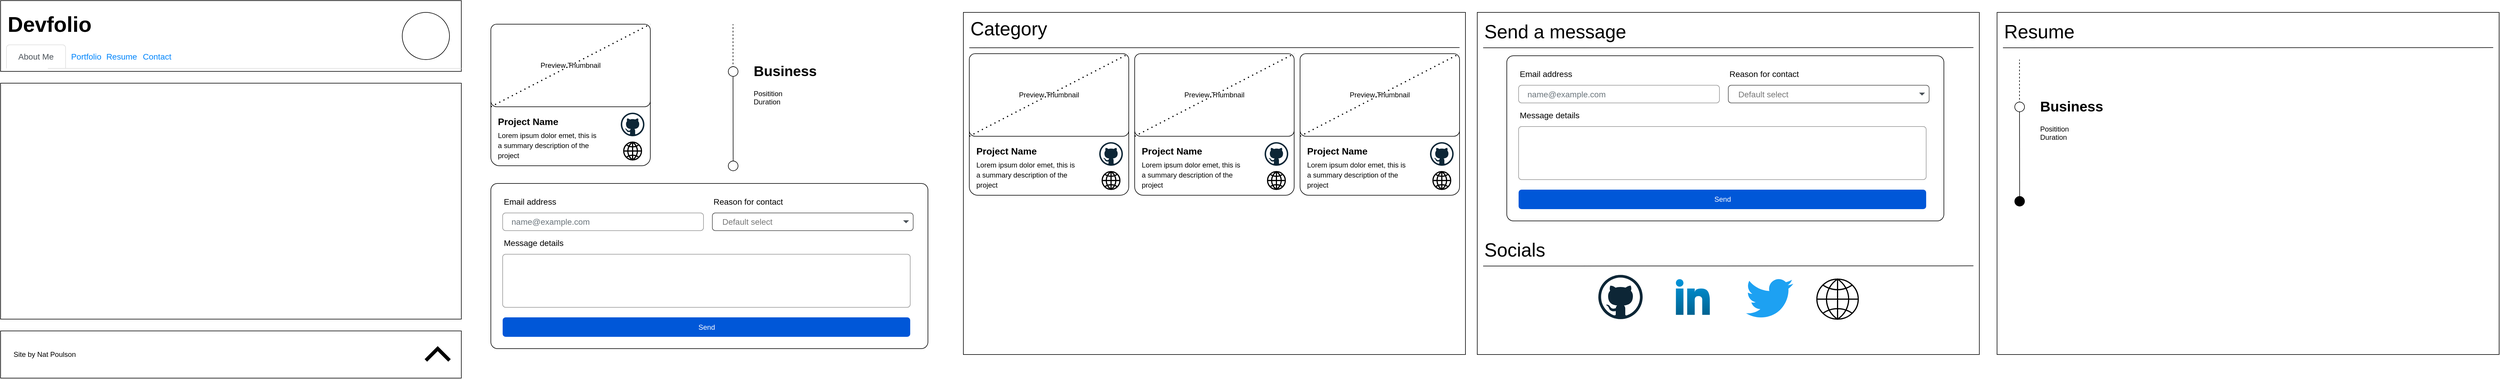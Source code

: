 <mxfile version="20.7.4" type="device"><diagram id="6IRTDLqCb-U90TOTXCqX" name="Page-1"><mxGraphModel dx="4723" dy="2880" grid="1" gridSize="10" guides="1" tooltips="1" connect="1" arrows="1" fold="1" page="1" pageScale="1" pageWidth="1169" pageHeight="827" math="0" shadow="0"><root><mxCell id="0"/><mxCell id="1" parent="0"/><mxCell id="UZ-nlWBKe7y4g7Tl81kw-1" value="" style="rounded=0;whiteSpace=wrap;html=1;" parent="1" vertex="1"><mxGeometry x="40" y="40" width="780" height="120" as="geometry"/></mxCell><mxCell id="UZ-nlWBKe7y4g7Tl81kw-2" value="About Me" style="html=1;shadow=0;dashed=0;shape=mxgraph.bootstrap.tabTop;strokeColor=#DFDFDF;fillColor=#ffffff;rSize=5;perimeter=none;whiteSpace=wrap;resizeWidth=1;align=center;spacing=20;fontSize=14;fontColor=#4B5259;" parent="1" vertex="1"><mxGeometry x="50" y="115" width="100" height="40" as="geometry"/></mxCell><mxCell id="UZ-nlWBKe7y4g7Tl81kw-3" value="Portfolio" style="strokeColor=none;fillColor=none;rSize=5;perimeter=none;whiteSpace=wrap;resizeWidth=1;align=center;spacing=20;fontSize=14;fontColor=#0085FC;" parent="1" vertex="1"><mxGeometry x="160" y="115" width="50" height="40" as="geometry"/></mxCell><mxCell id="UZ-nlWBKe7y4g7Tl81kw-4" value="Resume" style="strokeColor=none;fillColor=none;rSize=5;perimeter=none;whiteSpace=wrap;resizeWidth=1;align=center;spacing=20;fontSize=14;fontColor=#0085FC;" parent="1" vertex="1"><mxGeometry x="220" y="115" width="50" height="40" as="geometry"/></mxCell><mxCell id="UZ-nlWBKe7y4g7Tl81kw-6" value="" style="shape=line;strokeColor=#dddddd;" parent="1" vertex="1"><mxGeometry x="120" y="150" width="700" height="10" as="geometry"/></mxCell><mxCell id="UZ-nlWBKe7y4g7Tl81kw-7" value="Contact" style="strokeColor=none;fillColor=none;rSize=5;perimeter=none;whiteSpace=wrap;resizeWidth=1;align=center;spacing=20;fontSize=14;fontColor=#0085FC;" parent="1" vertex="1"><mxGeometry x="280" y="115" width="50" height="40" as="geometry"/></mxCell><mxCell id="UZ-nlWBKe7y4g7Tl81kw-8" value="Devfolio" style="text;html=1;strokeColor=none;fillColor=none;align=left;verticalAlign=middle;whiteSpace=wrap;rounded=0;fontSize=36;fontStyle=1" parent="1" vertex="1"><mxGeometry x="50" y="50" width="290" height="60" as="geometry"/></mxCell><mxCell id="UZ-nlWBKe7y4g7Tl81kw-10" value="" style="rounded=0;whiteSpace=wrap;html=1;fontSize=36;" parent="1" vertex="1"><mxGeometry x="40" y="180" width="780" height="400" as="geometry"/></mxCell><mxCell id="UZ-nlWBKe7y4g7Tl81kw-11" value="" style="rounded=0;whiteSpace=wrap;html=1;fontSize=36;" parent="1" vertex="1"><mxGeometry x="40" y="600" width="780" height="80" as="geometry"/></mxCell><mxCell id="UZ-nlWBKe7y4g7Tl81kw-13" value="Site by Nat Poulson" style="text;html=1;strokeColor=none;fillColor=none;align=left;verticalAlign=middle;whiteSpace=wrap;rounded=0;fontSize=12;" parent="1" vertex="1"><mxGeometry x="60" y="625" width="200" height="30" as="geometry"/></mxCell><mxCell id="UZ-nlWBKe7y4g7Tl81kw-14" value="" style="ellipse;whiteSpace=wrap;html=1;aspect=fixed;fontSize=12;" parent="1" vertex="1"><mxGeometry x="720" y="60" width="80" height="80" as="geometry"/></mxCell><mxCell id="UZ-nlWBKe7y4g7Tl81kw-45" value="" style="group" parent="1" vertex="1" connectable="0"><mxGeometry x="870" y="350" width="740" height="280" as="geometry"/></mxCell><mxCell id="UZ-nlWBKe7y4g7Tl81kw-38" value="" style="rounded=1;whiteSpace=wrap;html=1;strokeColor=#000000;fontSize=12;arcSize=4;" parent="UZ-nlWBKe7y4g7Tl81kw-45" vertex="1"><mxGeometry width="740" height="280" as="geometry"/></mxCell><mxCell id="UZ-nlWBKe7y4g7Tl81kw-22" value="Email address" style="fillColor=none;strokeColor=none;align=left;fontSize=14;" parent="UZ-nlWBKe7y4g7Tl81kw-45" vertex="1"><mxGeometry x="20" y="10" width="260" height="40" as="geometry"/></mxCell><mxCell id="UZ-nlWBKe7y4g7Tl81kw-23" value="name@example.com" style="html=1;shadow=0;dashed=0;shape=mxgraph.bootstrap.rrect;rSize=5;fillColor=none;strokeColor=#999999;align=left;spacing=15;fontSize=14;fontColor=#6C767D;" parent="UZ-nlWBKe7y4g7Tl81kw-45" vertex="1"><mxGeometry width="340" height="30" relative="1" as="geometry"><mxPoint x="20" y="50" as="offset"/></mxGeometry></mxCell><mxCell id="UZ-nlWBKe7y4g7Tl81kw-36" value="Message details" style="fillColor=none;strokeColor=none;align=left;fontSize=14;" parent="UZ-nlWBKe7y4g7Tl81kw-45" vertex="1"><mxGeometry width="260" height="40" relative="1" as="geometry"><mxPoint x="20" y="80" as="offset"/></mxGeometry></mxCell><mxCell id="UZ-nlWBKe7y4g7Tl81kw-37" value="" style="html=1;shadow=0;dashed=0;shape=mxgraph.bootstrap.rrect;rSize=5;fillColor=none;strokeColor=#999999;align=left;spacing=15;fontSize=14;fontColor=#6C767D;" parent="UZ-nlWBKe7y4g7Tl81kw-45" vertex="1"><mxGeometry width="690" height="90" relative="1" as="geometry"><mxPoint x="20" y="120" as="offset"/></mxGeometry></mxCell><mxCell id="UZ-nlWBKe7y4g7Tl81kw-41" value="Default select" style="html=1;shadow=0;dashed=0;shape=mxgraph.bootstrap.rrect;rSize=5;strokeColor=#505050;strokeWidth=1;fillColor=#ffffff;fontColor=#777777;whiteSpace=wrap;align=left;verticalAlign=middle;fontStyle=0;fontSize=14;spacingRight=0;spacing=17;" parent="UZ-nlWBKe7y4g7Tl81kw-45" vertex="1"><mxGeometry x="375" y="50" width="340" height="30" as="geometry"/></mxCell><mxCell id="UZ-nlWBKe7y4g7Tl81kw-42" value="" style="shape=triangle;direction=south;fillColor=#495057;strokeColor=none;perimeter=none;fontSize=12;" parent="UZ-nlWBKe7y4g7Tl81kw-41" vertex="1"><mxGeometry x="1" y="0.5" width="10" height="5" relative="1" as="geometry"><mxPoint x="-17" y="-2.5" as="offset"/></mxGeometry></mxCell><mxCell id="UZ-nlWBKe7y4g7Tl81kw-43" value="Reason for contact" style="fillColor=none;strokeColor=none;align=left;fontSize=14;" parent="UZ-nlWBKe7y4g7Tl81kw-45" vertex="1"><mxGeometry x="375" y="10" width="260" height="40" as="geometry"/></mxCell><mxCell id="UZ-nlWBKe7y4g7Tl81kw-44" value="Send" style="rounded=1;fillColor=#0057D8;strokeColor=none;html=1;fontColor=#ffffff;align=center;verticalAlign=middle;fontStyle=0;fontSize=12;sketch=0;" parent="UZ-nlWBKe7y4g7Tl81kw-45" vertex="1"><mxGeometry x="20" y="227" width="690" height="33" as="geometry"/></mxCell><mxCell id="UZ-nlWBKe7y4g7Tl81kw-46" value="" style="html=1;verticalLabelPosition=bottom;labelBackgroundColor=#ffffff;verticalAlign=top;shadow=0;dashed=0;strokeWidth=6;shape=mxgraph.ios7.misc.up;strokeColor=#000000;fontSize=12;" parent="1" vertex="1"><mxGeometry x="760" y="630" width="40" height="20" as="geometry"/></mxCell><mxCell id="UZ-nlWBKe7y4g7Tl81kw-47" value="" style="rounded=0;whiteSpace=wrap;html=1;fontSize=36;" parent="1" vertex="1"><mxGeometry x="1670" y="60" width="850" height="580" as="geometry"/></mxCell><mxCell id="UZ-nlWBKe7y4g7Tl81kw-51" value="" style="group" parent="1" vertex="1" connectable="0"><mxGeometry x="1680" y="60" width="170" height="60" as="geometry"/></mxCell><mxCell id="UZ-nlWBKe7y4g7Tl81kw-48" value="Category" style="text;html=1;strokeColor=none;fillColor=none;align=left;verticalAlign=middle;whiteSpace=wrap;rounded=0;strokeWidth=6;fontSize=32;fontStyle=0" parent="UZ-nlWBKe7y4g7Tl81kw-51" vertex="1"><mxGeometry width="170" height="55.892" as="geometry"/></mxCell><mxCell id="UZ-nlWBKe7y4g7Tl81kw-49" value="" style="endArrow=none;html=1;rounded=0;fontSize=12;" parent="UZ-nlWBKe7y4g7Tl81kw-51" edge="1"><mxGeometry width="50" height="50" relative="1" as="geometry"><mxPoint y="60" as="sourcePoint"/><mxPoint x="830" y="59.618" as="targetPoint"/></mxGeometry></mxCell><mxCell id="UZ-nlWBKe7y4g7Tl81kw-52" value="" style="group" parent="1" vertex="1" connectable="0"><mxGeometry x="870" y="80" width="270" height="240" as="geometry"/></mxCell><mxCell id="UZ-nlWBKe7y4g7Tl81kw-15" value="" style="rounded=1;whiteSpace=wrap;html=1;fontSize=12;arcSize=6;" parent="UZ-nlWBKe7y4g7Tl81kw-52" vertex="1"><mxGeometry width="270" height="240" as="geometry"/></mxCell><mxCell id="UZ-nlWBKe7y4g7Tl81kw-16" value="Preview Thumbnail" style="rounded=1;whiteSpace=wrap;html=1;fontSize=12;arcSize=7;" parent="UZ-nlWBKe7y4g7Tl81kw-52" vertex="1"><mxGeometry width="270" height="140" as="geometry"/></mxCell><mxCell id="UZ-nlWBKe7y4g7Tl81kw-17" value="Project Name" style="text;html=1;strokeColor=none;fillColor=none;align=left;verticalAlign=middle;whiteSpace=wrap;rounded=0;fontSize=16;fontStyle=1" parent="UZ-nlWBKe7y4g7Tl81kw-52" vertex="1"><mxGeometry x="10" y="150" width="140" height="30" as="geometry"/></mxCell><mxCell id="UZ-nlWBKe7y4g7Tl81kw-18" value="&lt;p style=&quot;line-height: 100%;&quot;&gt;&lt;font style=&quot;font-size: 12px;&quot;&gt;Lorem ipsum dolor emet, this is a summary description of the project&lt;/font&gt;&lt;/p&gt;" style="text;html=1;strokeColor=none;fillColor=none;align=left;verticalAlign=middle;whiteSpace=wrap;rounded=0;fontSize=16;" parent="UZ-nlWBKe7y4g7Tl81kw-52" vertex="1"><mxGeometry x="10" y="180" width="170" height="50" as="geometry"/></mxCell><mxCell id="UZ-nlWBKe7y4g7Tl81kw-19" value="" style="dashed=0;outlineConnect=0;html=1;align=center;labelPosition=center;verticalLabelPosition=bottom;verticalAlign=top;shape=mxgraph.weblogos.github;fontSize=12;" parent="UZ-nlWBKe7y4g7Tl81kw-52" vertex="1"><mxGeometry x="220" y="150" width="40" height="40" as="geometry"/></mxCell><mxCell id="UZ-nlWBKe7y4g7Tl81kw-20" value="" style="html=1;verticalLabelPosition=bottom;align=center;labelBackgroundColor=#ffffff;verticalAlign=top;strokeWidth=2;strokeColor=#000000;shadow=0;dashed=0;shape=mxgraph.ios7.icons.globe;fontSize=12;" parent="UZ-nlWBKe7y4g7Tl81kw-52" vertex="1"><mxGeometry x="225" y="200" width="30" height="30" as="geometry"/></mxCell><mxCell id="UZ-nlWBKe7y4g7Tl81kw-21" value="" style="endArrow=none;dashed=1;html=1;dashPattern=1 3;strokeWidth=2;rounded=0;fontSize=12;entryX=1;entryY=0;entryDx=0;entryDy=0;exitX=0;exitY=1;exitDx=0;exitDy=0;" parent="UZ-nlWBKe7y4g7Tl81kw-52" source="UZ-nlWBKe7y4g7Tl81kw-16" target="UZ-nlWBKe7y4g7Tl81kw-16" edge="1"><mxGeometry width="50" height="50" relative="1" as="geometry"><mxPoint x="10" y="130" as="sourcePoint"/><mxPoint x="60" y="80" as="targetPoint"/></mxGeometry></mxCell><mxCell id="UZ-nlWBKe7y4g7Tl81kw-53" value="" style="group" parent="1" vertex="1" connectable="0"><mxGeometry x="1680" y="130" width="270" height="240" as="geometry"/></mxCell><mxCell id="UZ-nlWBKe7y4g7Tl81kw-54" value="" style="rounded=1;whiteSpace=wrap;html=1;fontSize=12;arcSize=6;" parent="UZ-nlWBKe7y4g7Tl81kw-53" vertex="1"><mxGeometry width="270" height="240" as="geometry"/></mxCell><mxCell id="UZ-nlWBKe7y4g7Tl81kw-55" value="Preview Thumbnail" style="rounded=1;whiteSpace=wrap;html=1;fontSize=12;arcSize=7;" parent="UZ-nlWBKe7y4g7Tl81kw-53" vertex="1"><mxGeometry width="270" height="140" as="geometry"/></mxCell><mxCell id="UZ-nlWBKe7y4g7Tl81kw-56" value="Project Name" style="text;html=1;strokeColor=none;fillColor=none;align=left;verticalAlign=middle;whiteSpace=wrap;rounded=0;fontSize=16;fontStyle=1" parent="UZ-nlWBKe7y4g7Tl81kw-53" vertex="1"><mxGeometry x="10" y="150" width="140" height="30" as="geometry"/></mxCell><mxCell id="UZ-nlWBKe7y4g7Tl81kw-57" value="&lt;p style=&quot;line-height: 100%;&quot;&gt;&lt;font style=&quot;font-size: 12px;&quot;&gt;Lorem ipsum dolor emet, this is a summary description of the project&lt;/font&gt;&lt;/p&gt;" style="text;html=1;strokeColor=none;fillColor=none;align=left;verticalAlign=middle;whiteSpace=wrap;rounded=0;fontSize=16;" parent="UZ-nlWBKe7y4g7Tl81kw-53" vertex="1"><mxGeometry x="10" y="180" width="170" height="50" as="geometry"/></mxCell><mxCell id="UZ-nlWBKe7y4g7Tl81kw-58" value="" style="dashed=0;outlineConnect=0;html=1;align=center;labelPosition=center;verticalLabelPosition=bottom;verticalAlign=top;shape=mxgraph.weblogos.github;fontSize=12;" parent="UZ-nlWBKe7y4g7Tl81kw-53" vertex="1"><mxGeometry x="220" y="150" width="40" height="40" as="geometry"/></mxCell><mxCell id="UZ-nlWBKe7y4g7Tl81kw-59" value="" style="html=1;verticalLabelPosition=bottom;align=center;labelBackgroundColor=#ffffff;verticalAlign=top;strokeWidth=2;strokeColor=#000000;shadow=0;dashed=0;shape=mxgraph.ios7.icons.globe;fontSize=12;" parent="UZ-nlWBKe7y4g7Tl81kw-53" vertex="1"><mxGeometry x="225" y="200" width="30" height="30" as="geometry"/></mxCell><mxCell id="UZ-nlWBKe7y4g7Tl81kw-60" value="" style="endArrow=none;dashed=1;html=1;dashPattern=1 3;strokeWidth=2;rounded=0;fontSize=12;entryX=1;entryY=0;entryDx=0;entryDy=0;exitX=0;exitY=1;exitDx=0;exitDy=0;" parent="UZ-nlWBKe7y4g7Tl81kw-53" source="UZ-nlWBKe7y4g7Tl81kw-55" target="UZ-nlWBKe7y4g7Tl81kw-55" edge="1"><mxGeometry width="50" height="50" relative="1" as="geometry"><mxPoint x="10" y="130" as="sourcePoint"/><mxPoint x="60" y="80" as="targetPoint"/></mxGeometry></mxCell><mxCell id="UZ-nlWBKe7y4g7Tl81kw-61" value="" style="group" parent="1" vertex="1" connectable="0"><mxGeometry x="1960" y="130" width="270" height="240" as="geometry"/></mxCell><mxCell id="UZ-nlWBKe7y4g7Tl81kw-62" value="" style="rounded=1;whiteSpace=wrap;html=1;fontSize=12;arcSize=6;" parent="UZ-nlWBKe7y4g7Tl81kw-61" vertex="1"><mxGeometry width="270" height="240" as="geometry"/></mxCell><mxCell id="UZ-nlWBKe7y4g7Tl81kw-63" value="Preview Thumbnail" style="rounded=1;whiteSpace=wrap;html=1;fontSize=12;arcSize=7;" parent="UZ-nlWBKe7y4g7Tl81kw-61" vertex="1"><mxGeometry width="270" height="140" as="geometry"/></mxCell><mxCell id="UZ-nlWBKe7y4g7Tl81kw-64" value="Project Name" style="text;html=1;strokeColor=none;fillColor=none;align=left;verticalAlign=middle;whiteSpace=wrap;rounded=0;fontSize=16;fontStyle=1" parent="UZ-nlWBKe7y4g7Tl81kw-61" vertex="1"><mxGeometry x="10" y="150" width="140" height="30" as="geometry"/></mxCell><mxCell id="UZ-nlWBKe7y4g7Tl81kw-65" value="&lt;p style=&quot;line-height: 100%;&quot;&gt;&lt;font style=&quot;font-size: 12px;&quot;&gt;Lorem ipsum dolor emet, this is a summary description of the project&lt;/font&gt;&lt;/p&gt;" style="text;html=1;strokeColor=none;fillColor=none;align=left;verticalAlign=middle;whiteSpace=wrap;rounded=0;fontSize=16;" parent="UZ-nlWBKe7y4g7Tl81kw-61" vertex="1"><mxGeometry x="10" y="180" width="170" height="50" as="geometry"/></mxCell><mxCell id="UZ-nlWBKe7y4g7Tl81kw-66" value="" style="dashed=0;outlineConnect=0;html=1;align=center;labelPosition=center;verticalLabelPosition=bottom;verticalAlign=top;shape=mxgraph.weblogos.github;fontSize=12;" parent="UZ-nlWBKe7y4g7Tl81kw-61" vertex="1"><mxGeometry x="220" y="150" width="40" height="40" as="geometry"/></mxCell><mxCell id="UZ-nlWBKe7y4g7Tl81kw-67" value="" style="html=1;verticalLabelPosition=bottom;align=center;labelBackgroundColor=#ffffff;verticalAlign=top;strokeWidth=2;strokeColor=#000000;shadow=0;dashed=0;shape=mxgraph.ios7.icons.globe;fontSize=12;" parent="UZ-nlWBKe7y4g7Tl81kw-61" vertex="1"><mxGeometry x="225" y="200" width="30" height="30" as="geometry"/></mxCell><mxCell id="UZ-nlWBKe7y4g7Tl81kw-68" value="" style="endArrow=none;dashed=1;html=1;dashPattern=1 3;strokeWidth=2;rounded=0;fontSize=12;entryX=1;entryY=0;entryDx=0;entryDy=0;exitX=0;exitY=1;exitDx=0;exitDy=0;" parent="UZ-nlWBKe7y4g7Tl81kw-61" source="UZ-nlWBKe7y4g7Tl81kw-63" target="UZ-nlWBKe7y4g7Tl81kw-63" edge="1"><mxGeometry width="50" height="50" relative="1" as="geometry"><mxPoint x="10" y="130" as="sourcePoint"/><mxPoint x="60" y="80" as="targetPoint"/></mxGeometry></mxCell><mxCell id="UZ-nlWBKe7y4g7Tl81kw-69" value="" style="group" parent="1" vertex="1" connectable="0"><mxGeometry x="2240" y="130" width="270" height="240" as="geometry"/></mxCell><mxCell id="UZ-nlWBKe7y4g7Tl81kw-70" value="" style="rounded=1;whiteSpace=wrap;html=1;fontSize=12;arcSize=6;" parent="UZ-nlWBKe7y4g7Tl81kw-69" vertex="1"><mxGeometry width="270" height="240" as="geometry"/></mxCell><mxCell id="UZ-nlWBKe7y4g7Tl81kw-71" value="Preview Thumbnail" style="rounded=1;whiteSpace=wrap;html=1;fontSize=12;arcSize=7;" parent="UZ-nlWBKe7y4g7Tl81kw-69" vertex="1"><mxGeometry width="270" height="140" as="geometry"/></mxCell><mxCell id="UZ-nlWBKe7y4g7Tl81kw-72" value="Project Name" style="text;html=1;strokeColor=none;fillColor=none;align=left;verticalAlign=middle;whiteSpace=wrap;rounded=0;fontSize=16;fontStyle=1" parent="UZ-nlWBKe7y4g7Tl81kw-69" vertex="1"><mxGeometry x="10" y="150" width="140" height="30" as="geometry"/></mxCell><mxCell id="UZ-nlWBKe7y4g7Tl81kw-73" value="&lt;p style=&quot;line-height: 100%;&quot;&gt;&lt;font style=&quot;font-size: 12px;&quot;&gt;Lorem ipsum dolor emet, this is a summary description of the project&lt;/font&gt;&lt;/p&gt;" style="text;html=1;strokeColor=none;fillColor=none;align=left;verticalAlign=middle;whiteSpace=wrap;rounded=0;fontSize=16;" parent="UZ-nlWBKe7y4g7Tl81kw-69" vertex="1"><mxGeometry x="10" y="180" width="170" height="50" as="geometry"/></mxCell><mxCell id="UZ-nlWBKe7y4g7Tl81kw-74" value="" style="dashed=0;outlineConnect=0;html=1;align=center;labelPosition=center;verticalLabelPosition=bottom;verticalAlign=top;shape=mxgraph.weblogos.github;fontSize=12;" parent="UZ-nlWBKe7y4g7Tl81kw-69" vertex="1"><mxGeometry x="220" y="150" width="40" height="40" as="geometry"/></mxCell><mxCell id="UZ-nlWBKe7y4g7Tl81kw-75" value="" style="html=1;verticalLabelPosition=bottom;align=center;labelBackgroundColor=#ffffff;verticalAlign=top;strokeWidth=2;strokeColor=#000000;shadow=0;dashed=0;shape=mxgraph.ios7.icons.globe;fontSize=12;" parent="UZ-nlWBKe7y4g7Tl81kw-69" vertex="1"><mxGeometry x="225" y="200" width="30" height="30" as="geometry"/></mxCell><mxCell id="UZ-nlWBKe7y4g7Tl81kw-76" value="" style="endArrow=none;dashed=1;html=1;dashPattern=1 3;strokeWidth=2;rounded=0;fontSize=12;entryX=1;entryY=0;entryDx=0;entryDy=0;exitX=0;exitY=1;exitDx=0;exitDy=0;" parent="UZ-nlWBKe7y4g7Tl81kw-69" source="UZ-nlWBKe7y4g7Tl81kw-71" target="UZ-nlWBKe7y4g7Tl81kw-71" edge="1"><mxGeometry width="50" height="50" relative="1" as="geometry"><mxPoint x="10" y="130" as="sourcePoint"/><mxPoint x="60" y="80" as="targetPoint"/></mxGeometry></mxCell><mxCell id="UZ-nlWBKe7y4g7Tl81kw-77" value="" style="rounded=0;whiteSpace=wrap;html=1;fontSize=36;" parent="1" vertex="1"><mxGeometry x="2540" y="60" width="850" height="580" as="geometry"/></mxCell><mxCell id="UZ-nlWBKe7y4g7Tl81kw-78" value="" style="group" parent="1" vertex="1" connectable="0"><mxGeometry x="2590" y="133.5" width="740" height="280" as="geometry"/></mxCell><mxCell id="UZ-nlWBKe7y4g7Tl81kw-79" value="" style="rounded=1;whiteSpace=wrap;html=1;strokeColor=#000000;fontSize=12;arcSize=4;" parent="UZ-nlWBKe7y4g7Tl81kw-78" vertex="1"><mxGeometry width="740" height="280" as="geometry"/></mxCell><mxCell id="UZ-nlWBKe7y4g7Tl81kw-80" value="Email address" style="fillColor=none;strokeColor=none;align=left;fontSize=14;" parent="UZ-nlWBKe7y4g7Tl81kw-78" vertex="1"><mxGeometry x="20" y="10" width="260" height="40" as="geometry"/></mxCell><mxCell id="UZ-nlWBKe7y4g7Tl81kw-81" value="name@example.com" style="html=1;shadow=0;dashed=0;shape=mxgraph.bootstrap.rrect;rSize=5;fillColor=none;strokeColor=#999999;align=left;spacing=15;fontSize=14;fontColor=#6C767D;" parent="UZ-nlWBKe7y4g7Tl81kw-78" vertex="1"><mxGeometry width="340" height="30" relative="1" as="geometry"><mxPoint x="20" y="50" as="offset"/></mxGeometry></mxCell><mxCell id="UZ-nlWBKe7y4g7Tl81kw-82" value="Message details" style="fillColor=none;strokeColor=none;align=left;fontSize=14;" parent="UZ-nlWBKe7y4g7Tl81kw-78" vertex="1"><mxGeometry width="260" height="40" relative="1" as="geometry"><mxPoint x="20" y="80" as="offset"/></mxGeometry></mxCell><mxCell id="UZ-nlWBKe7y4g7Tl81kw-83" value="" style="html=1;shadow=0;dashed=0;shape=mxgraph.bootstrap.rrect;rSize=5;fillColor=none;strokeColor=#999999;align=left;spacing=15;fontSize=14;fontColor=#6C767D;" parent="UZ-nlWBKe7y4g7Tl81kw-78" vertex="1"><mxGeometry width="690" height="90" relative="1" as="geometry"><mxPoint x="20" y="120" as="offset"/></mxGeometry></mxCell><mxCell id="UZ-nlWBKe7y4g7Tl81kw-84" value="Default select" style="html=1;shadow=0;dashed=0;shape=mxgraph.bootstrap.rrect;rSize=5;strokeColor=#505050;strokeWidth=1;fillColor=#ffffff;fontColor=#777777;whiteSpace=wrap;align=left;verticalAlign=middle;fontStyle=0;fontSize=14;spacingRight=0;spacing=17;" parent="UZ-nlWBKe7y4g7Tl81kw-78" vertex="1"><mxGeometry x="375" y="50" width="340" height="30" as="geometry"/></mxCell><mxCell id="UZ-nlWBKe7y4g7Tl81kw-85" value="" style="shape=triangle;direction=south;fillColor=#495057;strokeColor=none;perimeter=none;fontSize=12;" parent="UZ-nlWBKe7y4g7Tl81kw-84" vertex="1"><mxGeometry x="1" y="0.5" width="10" height="5" relative="1" as="geometry"><mxPoint x="-17" y="-2.5" as="offset"/></mxGeometry></mxCell><mxCell id="UZ-nlWBKe7y4g7Tl81kw-86" value="Reason for contact" style="fillColor=none;strokeColor=none;align=left;fontSize=14;" parent="UZ-nlWBKe7y4g7Tl81kw-78" vertex="1"><mxGeometry x="375" y="10" width="260" height="40" as="geometry"/></mxCell><mxCell id="UZ-nlWBKe7y4g7Tl81kw-87" value="Send" style="rounded=1;fillColor=#0057D8;strokeColor=none;html=1;fontColor=#ffffff;align=center;verticalAlign=middle;fontStyle=0;fontSize=12;sketch=0;" parent="UZ-nlWBKe7y4g7Tl81kw-78" vertex="1"><mxGeometry x="20" y="227" width="690" height="33" as="geometry"/></mxCell><mxCell id="d8RemxGzaM9mRDfpGyPh-1" value="" style="group" vertex="1" connectable="0" parent="1"><mxGeometry x="2550" y="70" width="280" height="50" as="geometry"/></mxCell><mxCell id="d8RemxGzaM9mRDfpGyPh-2" value="Send a message" style="text;html=1;strokeColor=none;fillColor=none;align=left;verticalAlign=middle;whiteSpace=wrap;rounded=0;strokeWidth=6;fontSize=32;fontStyle=0" vertex="1" parent="d8RemxGzaM9mRDfpGyPh-1"><mxGeometry width="280" height="46.577" as="geometry"/></mxCell><mxCell id="d8RemxGzaM9mRDfpGyPh-3" value="" style="endArrow=none;html=1;rounded=0;fontSize=12;" edge="1" parent="d8RemxGzaM9mRDfpGyPh-1"><mxGeometry width="50" height="50" relative="1" as="geometry"><mxPoint y="50" as="sourcePoint"/><mxPoint x="830" y="49.682" as="targetPoint"/></mxGeometry></mxCell><mxCell id="d8RemxGzaM9mRDfpGyPh-4" value="" style="group" vertex="1" connectable="0" parent="1"><mxGeometry x="2550" y="440" width="280" height="50" as="geometry"/></mxCell><mxCell id="d8RemxGzaM9mRDfpGyPh-5" value="Socials" style="text;html=1;strokeColor=none;fillColor=none;align=left;verticalAlign=middle;whiteSpace=wrap;rounded=0;strokeWidth=6;fontSize=32;fontStyle=0" vertex="1" parent="d8RemxGzaM9mRDfpGyPh-4"><mxGeometry width="280" height="46.577" as="geometry"/></mxCell><mxCell id="d8RemxGzaM9mRDfpGyPh-6" value="" style="endArrow=none;html=1;rounded=0;fontSize=12;" edge="1" parent="d8RemxGzaM9mRDfpGyPh-4"><mxGeometry width="50" height="50" relative="1" as="geometry"><mxPoint y="50" as="sourcePoint"/><mxPoint x="830" y="49.682" as="targetPoint"/></mxGeometry></mxCell><mxCell id="d8RemxGzaM9mRDfpGyPh-7" value="" style="dashed=0;outlineConnect=0;html=1;align=center;labelPosition=center;verticalLabelPosition=bottom;verticalAlign=top;shape=mxgraph.weblogos.github" vertex="1" parent="1"><mxGeometry x="2745" y="505" width="75" height="75" as="geometry"/></mxCell><mxCell id="d8RemxGzaM9mRDfpGyPh-8" value="" style="dashed=0;outlineConnect=0;html=1;align=center;labelPosition=center;verticalLabelPosition=bottom;verticalAlign=top;shape=mxgraph.weblogos.linkedin;fillColor=#0095DB;gradientColor=#006391" vertex="1" parent="1"><mxGeometry x="2876.3" y="512.2" width="57.4" height="60.6" as="geometry"/></mxCell><mxCell id="d8RemxGzaM9mRDfpGyPh-9" value="" style="dashed=0;outlineConnect=0;html=1;align=center;labelPosition=center;verticalLabelPosition=bottom;verticalAlign=top;shape=mxgraph.weblogos.twitter;fillColor=#1DA1F2;strokeColor=none" vertex="1" parent="1"><mxGeometry x="2995" y="510" width="80" height="70" as="geometry"/></mxCell><mxCell id="d8RemxGzaM9mRDfpGyPh-10" value="" style="html=1;verticalLabelPosition=bottom;align=center;labelBackgroundColor=#ffffff;verticalAlign=top;strokeWidth=2;strokeColor=#000000;shadow=0;dashed=0;shape=mxgraph.ios7.icons.globe;fontSize=12;" vertex="1" parent="1"><mxGeometry x="3115" y="512.2" width="70" height="67.8" as="geometry"/></mxCell><mxCell id="d8RemxGzaM9mRDfpGyPh-11" value="" style="rounded=0;whiteSpace=wrap;html=1;fontSize=36;" vertex="1" parent="1"><mxGeometry x="3420" y="60" width="850" height="580" as="geometry"/></mxCell><mxCell id="d8RemxGzaM9mRDfpGyPh-12" value="" style="group" vertex="1" connectable="0" parent="1"><mxGeometry x="3430" y="70" width="280" height="50" as="geometry"/></mxCell><mxCell id="d8RemxGzaM9mRDfpGyPh-13" value="Resume" style="text;html=1;strokeColor=none;fillColor=none;align=left;verticalAlign=middle;whiteSpace=wrap;rounded=0;strokeWidth=6;fontSize=32;fontStyle=0" vertex="1" parent="d8RemxGzaM9mRDfpGyPh-12"><mxGeometry width="280" height="46.577" as="geometry"/></mxCell><mxCell id="d8RemxGzaM9mRDfpGyPh-14" value="" style="endArrow=none;html=1;rounded=0;fontSize=12;" edge="1" parent="d8RemxGzaM9mRDfpGyPh-12"><mxGeometry width="50" height="50" relative="1" as="geometry"><mxPoint y="50" as="sourcePoint"/><mxPoint x="830" y="49.682" as="targetPoint"/></mxGeometry></mxCell><mxCell id="d8RemxGzaM9mRDfpGyPh-22" value="" style="group" vertex="1" connectable="0" parent="1"><mxGeometry x="1272" y="80" width="228" height="248.5" as="geometry"/></mxCell><mxCell id="d8RemxGzaM9mRDfpGyPh-16" value="" style="endArrow=none;html=1;rounded=0;exitX=0.5;exitY=0;exitDx=0;exitDy=0;" edge="1" parent="d8RemxGzaM9mRDfpGyPh-22" source="d8RemxGzaM9mRDfpGyPh-18"><mxGeometry width="50" height="50" relative="1" as="geometry"><mxPoint x="8" y="160" as="sourcePoint"/><mxPoint x="8" y="80" as="targetPoint"/></mxGeometry></mxCell><mxCell id="d8RemxGzaM9mRDfpGyPh-17" value="" style="endArrow=none;dashed=1;html=1;rounded=0;" edge="1" parent="d8RemxGzaM9mRDfpGyPh-22"><mxGeometry width="50" height="50" relative="1" as="geometry"><mxPoint x="8" y="80" as="sourcePoint"/><mxPoint x="8" as="targetPoint"/></mxGeometry></mxCell><mxCell id="d8RemxGzaM9mRDfpGyPh-18" value="" style="ellipse;whiteSpace=wrap;html=1;aspect=fixed;" vertex="1" parent="d8RemxGzaM9mRDfpGyPh-22"><mxGeometry y="232" width="16.5" height="16.5" as="geometry"/></mxCell><mxCell id="d8RemxGzaM9mRDfpGyPh-20" value="" style="ellipse;whiteSpace=wrap;html=1;aspect=fixed;" vertex="1" parent="d8RemxGzaM9mRDfpGyPh-22"><mxGeometry y="72" width="16.5" height="16.5" as="geometry"/></mxCell><mxCell id="d8RemxGzaM9mRDfpGyPh-21" value="&lt;h1&gt;Business&lt;/h1&gt;&lt;p&gt;Positition&lt;br&gt;Duration&lt;/p&gt;" style="text;html=1;strokeColor=none;fillColor=none;spacing=5;spacingTop=-20;whiteSpace=wrap;overflow=hidden;rounded=0;" vertex="1" parent="d8RemxGzaM9mRDfpGyPh-22"><mxGeometry x="38" y="60" width="190" height="120" as="geometry"/></mxCell><mxCell id="d8RemxGzaM9mRDfpGyPh-23" value="" style="group" vertex="1" connectable="0" parent="1"><mxGeometry x="3450" y="140" width="228" height="248.5" as="geometry"/></mxCell><mxCell id="d8RemxGzaM9mRDfpGyPh-24" value="" style="endArrow=none;html=1;rounded=0;exitX=0.5;exitY=0;exitDx=0;exitDy=0;" edge="1" parent="d8RemxGzaM9mRDfpGyPh-23" source="d8RemxGzaM9mRDfpGyPh-26"><mxGeometry width="50" height="50" relative="1" as="geometry"><mxPoint x="8" y="160" as="sourcePoint"/><mxPoint x="8" y="80" as="targetPoint"/></mxGeometry></mxCell><mxCell id="d8RemxGzaM9mRDfpGyPh-25" value="" style="endArrow=none;dashed=1;html=1;rounded=0;" edge="1" parent="d8RemxGzaM9mRDfpGyPh-23"><mxGeometry width="50" height="50" relative="1" as="geometry"><mxPoint x="8" y="80" as="sourcePoint"/><mxPoint x="8" as="targetPoint"/></mxGeometry></mxCell><mxCell id="d8RemxGzaM9mRDfpGyPh-26" value="" style="ellipse;whiteSpace=wrap;html=1;aspect=fixed;fillColor=#000000;" vertex="1" parent="d8RemxGzaM9mRDfpGyPh-23"><mxGeometry y="232" width="16.5" height="16.5" as="geometry"/></mxCell><mxCell id="d8RemxGzaM9mRDfpGyPh-27" value="" style="ellipse;whiteSpace=wrap;html=1;aspect=fixed;" vertex="1" parent="d8RemxGzaM9mRDfpGyPh-23"><mxGeometry y="72" width="16.5" height="16.5" as="geometry"/></mxCell><mxCell id="d8RemxGzaM9mRDfpGyPh-28" value="&lt;h1&gt;Business&lt;/h1&gt;&lt;p&gt;Positition&lt;br&gt;Duration&lt;/p&gt;" style="text;html=1;strokeColor=none;fillColor=none;spacing=5;spacingTop=-20;whiteSpace=wrap;overflow=hidden;rounded=0;" vertex="1" parent="d8RemxGzaM9mRDfpGyPh-23"><mxGeometry x="38" y="60" width="190" height="120" as="geometry"/></mxCell></root></mxGraphModel></diagram></mxfile>